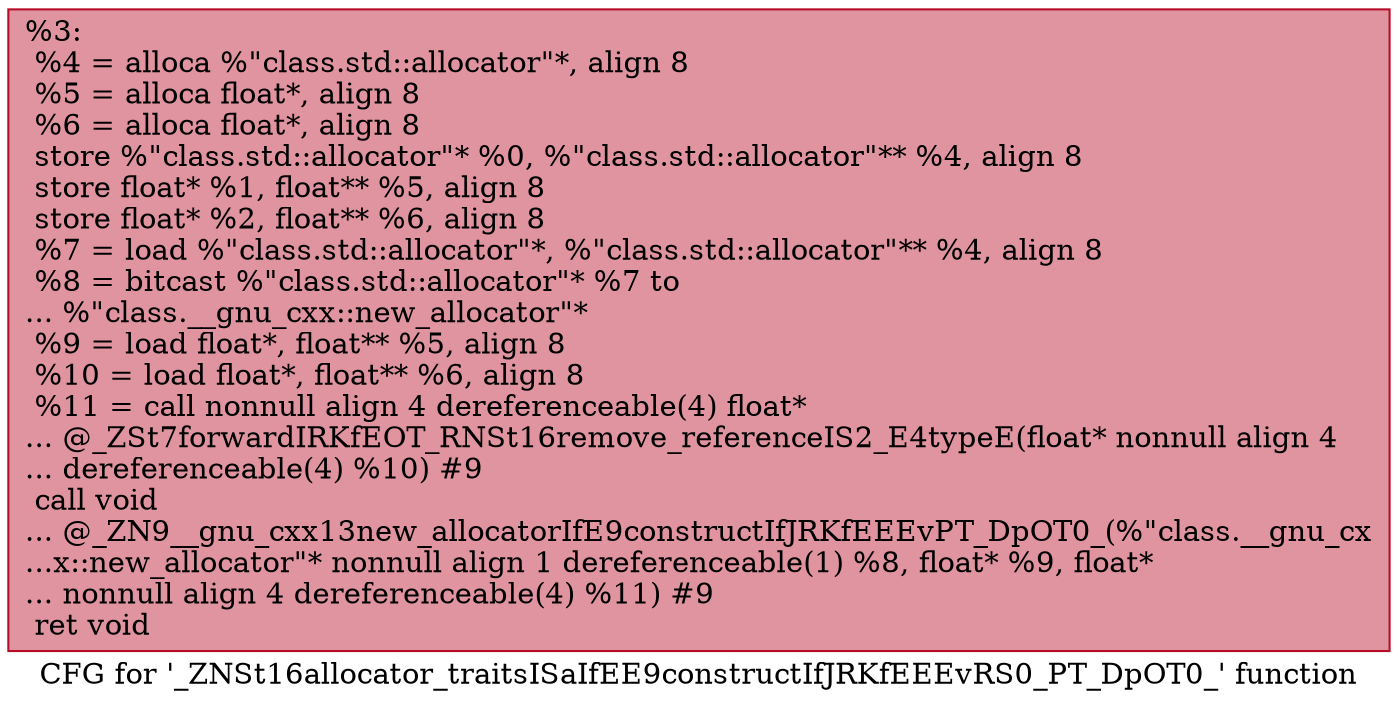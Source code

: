 digraph "CFG for '_ZNSt16allocator_traitsISaIfEE9constructIfJRKfEEEvRS0_PT_DpOT0_' function" {
	label="CFG for '_ZNSt16allocator_traitsISaIfEE9constructIfJRKfEEEvRS0_PT_DpOT0_' function";

	Node0x55c17f050c10 [shape=record,color="#b70d28ff", style=filled, fillcolor="#b70d2870",label="{%3:\l  %4 = alloca %\"class.std::allocator\"*, align 8\l  %5 = alloca float*, align 8\l  %6 = alloca float*, align 8\l  store %\"class.std::allocator\"* %0, %\"class.std::allocator\"** %4, align 8\l  store float* %1, float** %5, align 8\l  store float* %2, float** %6, align 8\l  %7 = load %\"class.std::allocator\"*, %\"class.std::allocator\"** %4, align 8\l  %8 = bitcast %\"class.std::allocator\"* %7 to\l... %\"class.__gnu_cxx::new_allocator\"*\l  %9 = load float*, float** %5, align 8\l  %10 = load float*, float** %6, align 8\l  %11 = call nonnull align 4 dereferenceable(4) float*\l... @_ZSt7forwardIRKfEOT_RNSt16remove_referenceIS2_E4typeE(float* nonnull align 4\l... dereferenceable(4) %10) #9\l  call void\l... @_ZN9__gnu_cxx13new_allocatorIfE9constructIfJRKfEEEvPT_DpOT0_(%\"class.__gnu_cx\l...x::new_allocator\"* nonnull align 1 dereferenceable(1) %8, float* %9, float*\l... nonnull align 4 dereferenceable(4) %11) #9\l  ret void\l}"];
}
